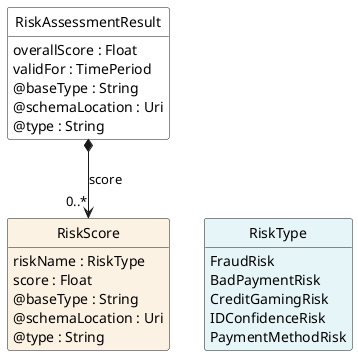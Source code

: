 @startuml
hide circle
hide methods
hide stereotype
show <<Enumeration>> stereotype
skinparam class {
   BackgroundColor<<Enumeration>> #E6F5F7
   BackgroundColor<<Ref>> #FFFFE0
   BackgroundColor<<Pivot>> #FFFFFFF
   BackgroundColor<<SimpleType>> #E2F0DA
   BackgroundColor #FCF2E3
}

class RiskAssessmentResult <<Pivot>> {
    overallScore : Float
    validFor : TimePeriod
    @baseType : String
    @schemaLocation : Uri
    @type : String
}

class RiskScore  {
    riskName : RiskType
    score : Float
    @baseType : String
    @schemaLocation : Uri
    @type : String
}

class RiskType <<Enumeration>> {
    FraudRisk
    BadPaymentRisk
    CreditGamingRisk
    IDConfidenceRisk
    PaymentMethodRisk
}

RiskAssessmentResult *-->  "0..*" RiskScore : score

RiskScore -right[hidden]-> RiskType

@enduml